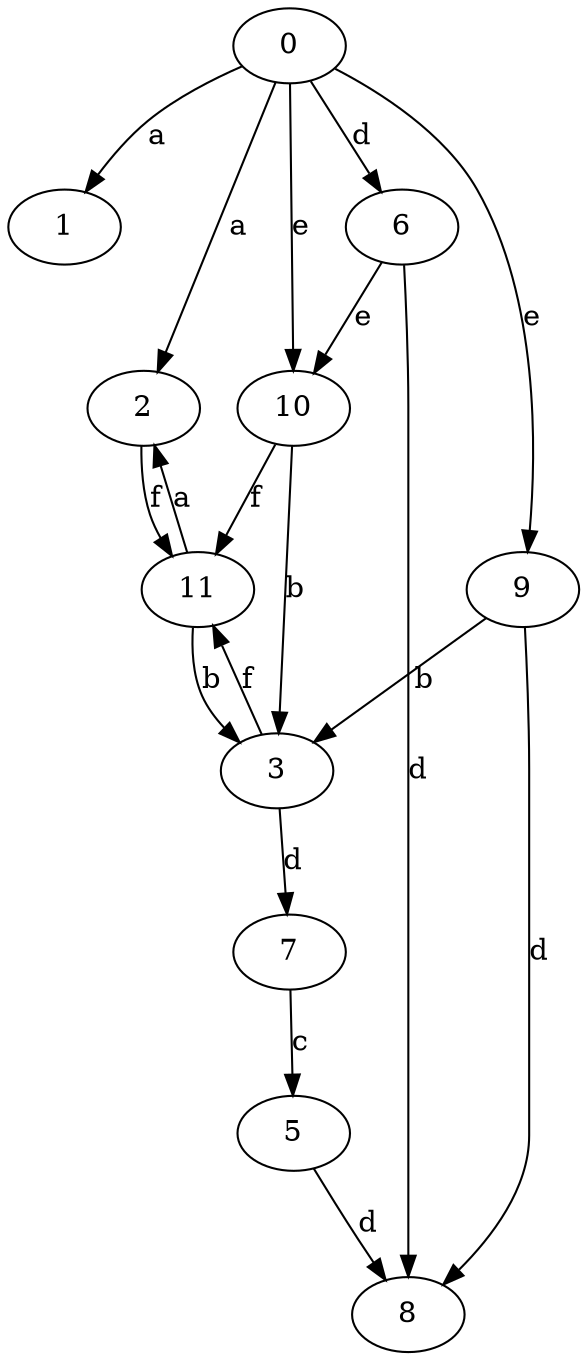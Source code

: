 strict digraph  {
1;
2;
3;
5;
6;
7;
8;
9;
10;
0;
11;
2 -> 11  [label=f];
3 -> 7  [label=d];
3 -> 11  [label=f];
5 -> 8  [label=d];
6 -> 8  [label=d];
6 -> 10  [label=e];
7 -> 5  [label=c];
9 -> 3  [label=b];
9 -> 8  [label=d];
10 -> 3  [label=b];
10 -> 11  [label=f];
0 -> 1  [label=a];
0 -> 2  [label=a];
0 -> 6  [label=d];
0 -> 9  [label=e];
0 -> 10  [label=e];
11 -> 2  [label=a];
11 -> 3  [label=b];
}
